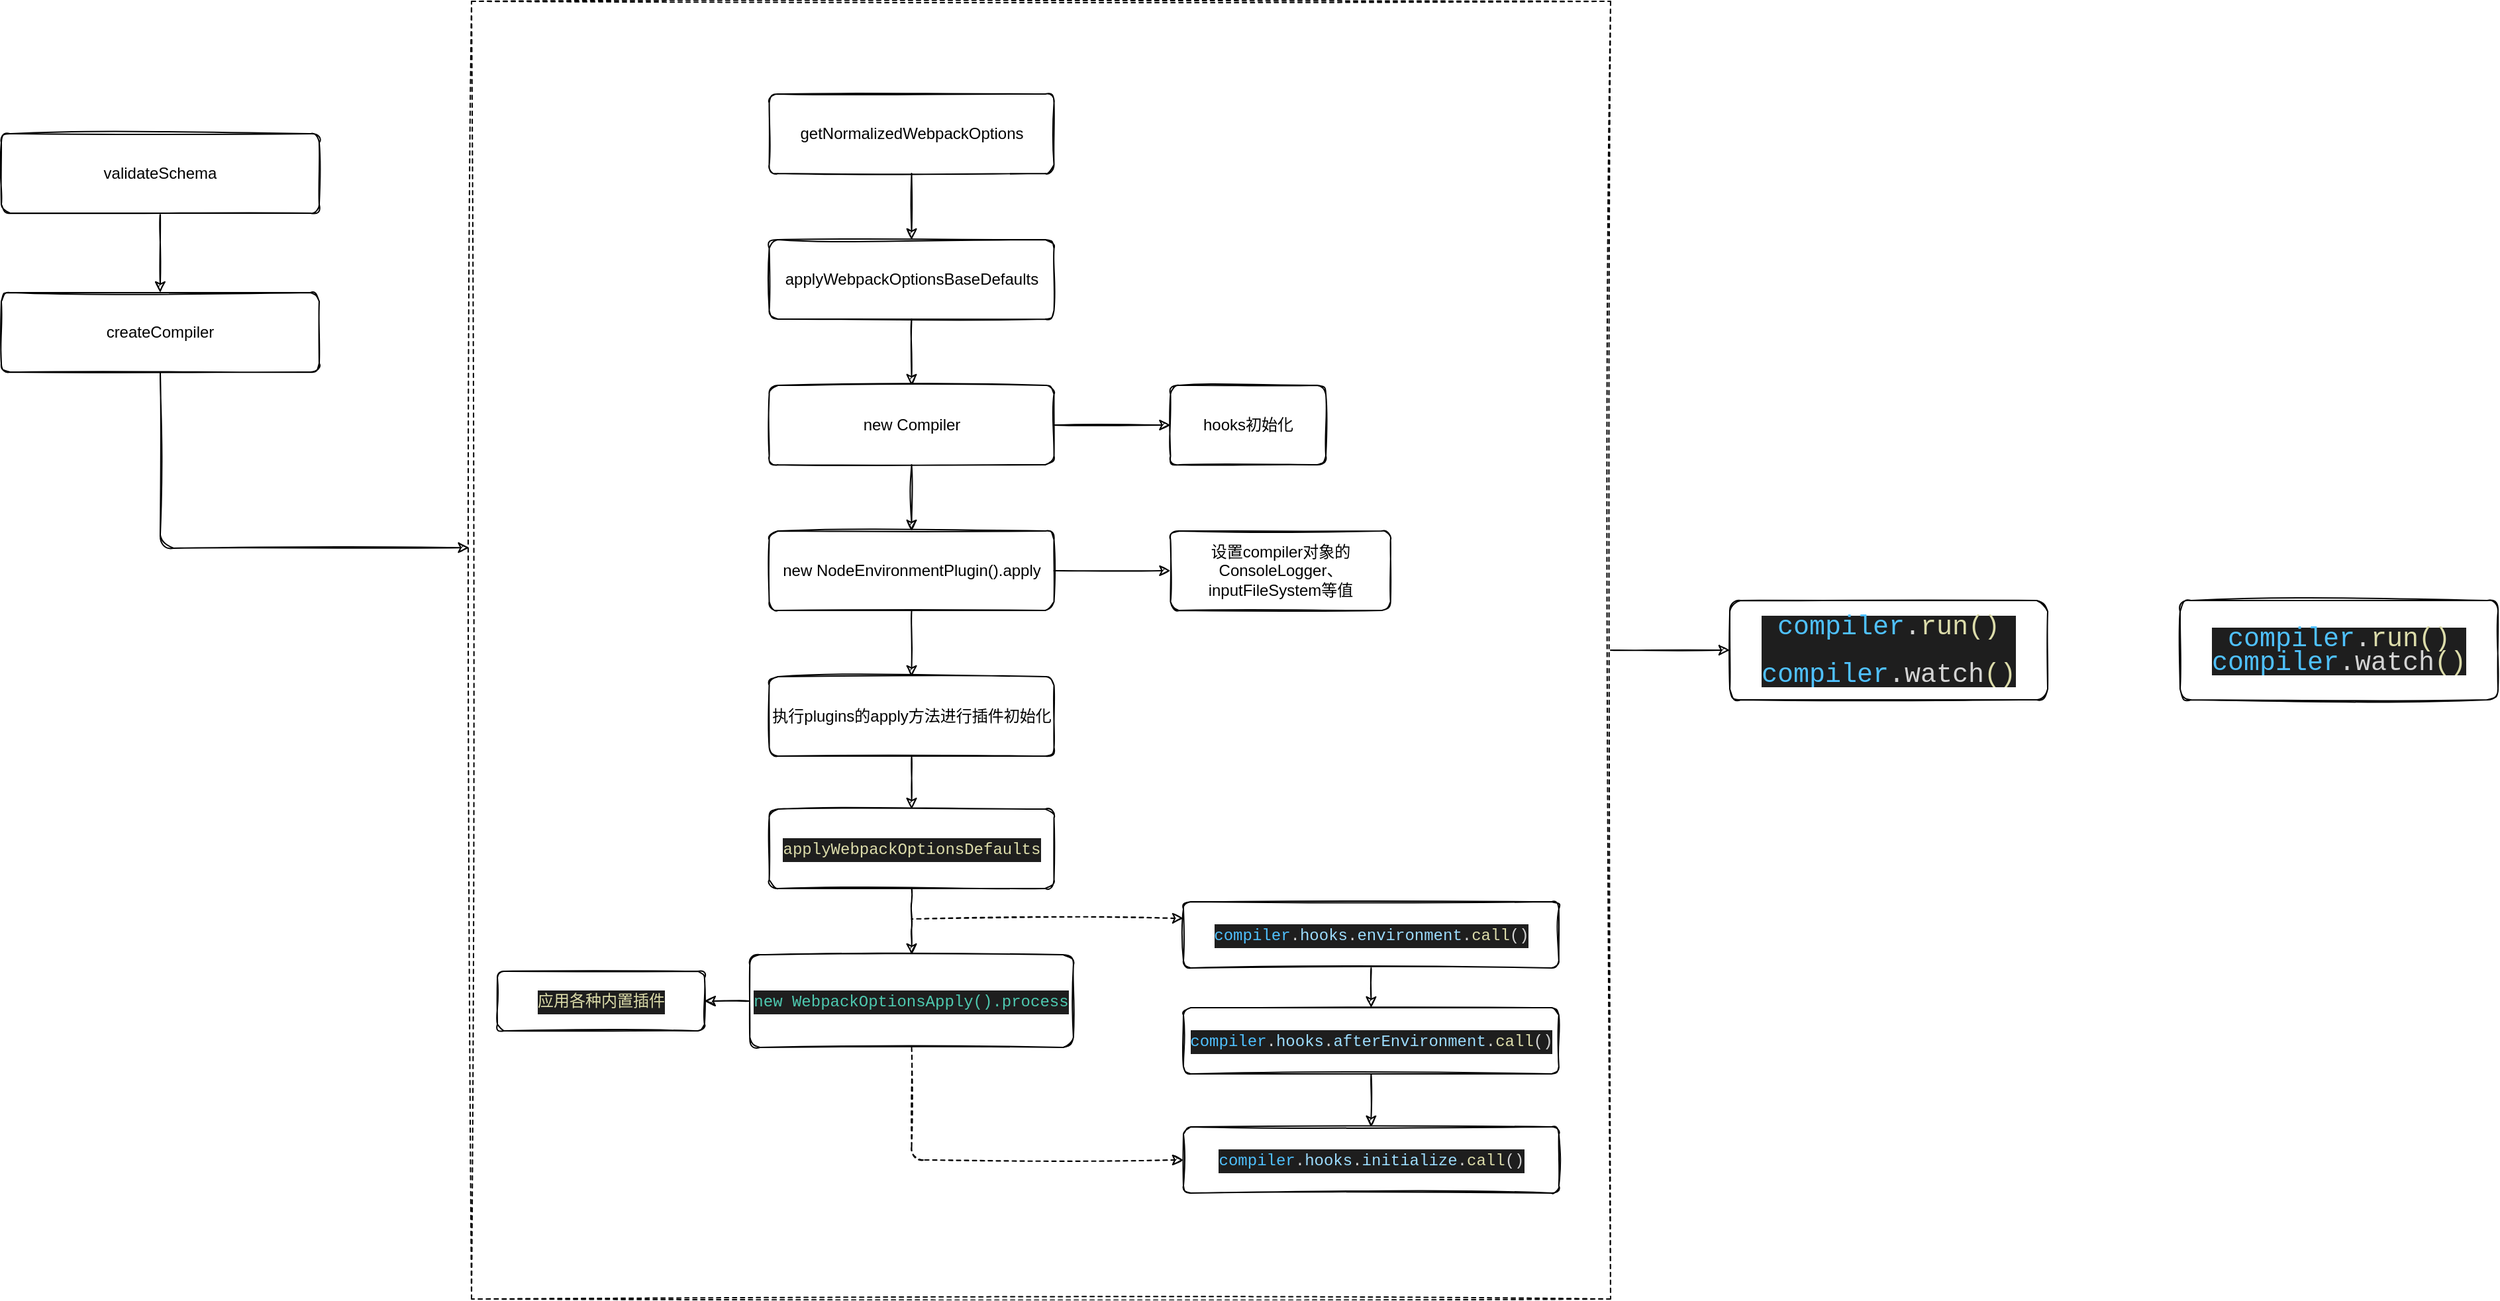 <mxfile>
    <diagram id="lqzyA9suaGtt-qeXpVMr" name="第 1 页">
        <mxGraphModel dx="1480" dy="1133" grid="1" gridSize="10" guides="1" tooltips="1" connect="1" arrows="1" fold="1" page="1" pageScale="1" pageWidth="827" pageHeight="1169" math="0" shadow="0">
            <root>
                <mxCell id="0"/>
                <mxCell id="1" parent="0"/>
                <mxCell id="4" value="" style="edgeStyle=none;html=1;fontFamily=Helvetica;fontSize=12;fontColor=#FFFFFF;sketch=1;" edge="1" parent="1" source="2" target="3">
                    <mxGeometry relative="1" as="geometry"/>
                </mxCell>
                <mxCell id="2" value="validateSchema" style="rounded=1;whiteSpace=wrap;html=1;arcSize=11;sketch=1;" vertex="1" parent="1">
                    <mxGeometry x="95" y="150" width="240" height="60" as="geometry"/>
                </mxCell>
                <mxCell id="40" style="edgeStyle=none;sketch=1;html=1;entryX=-0.002;entryY=0.421;entryDx=0;entryDy=0;entryPerimeter=0;fontFamily=Helvetica;fontSize=12;fontColor=#FFFFFF;startArrow=none;startFill=0;endArrow=classic;endFill=1;" edge="1" parent="1" source="3" target="37">
                    <mxGeometry relative="1" as="geometry">
                        <Array as="points">
                            <mxPoint x="215" y="463"/>
                        </Array>
                    </mxGeometry>
                </mxCell>
                <mxCell id="3" value="createCompiler" style="rounded=1;whiteSpace=wrap;html=1;arcSize=11;sketch=1;" vertex="1" parent="1">
                    <mxGeometry x="95" y="270" width="240" height="60" as="geometry"/>
                </mxCell>
                <mxCell id="39" value="" style="group" vertex="1" connectable="0" parent="1">
                    <mxGeometry x="450" y="50" width="860" height="980" as="geometry"/>
                </mxCell>
                <mxCell id="37" value="" style="rounded=0;whiteSpace=wrap;html=1;labelBackgroundColor=#000000;sketch=1;fontFamily=Helvetica;fontSize=12;fontColor=#FFFFFF;strokeColor=default;fillColor=default;dashed=1;" vertex="1" parent="39">
                    <mxGeometry width="860" height="980" as="geometry"/>
                </mxCell>
                <mxCell id="5" value="getNormalizedWebpackOptions" style="rounded=1;whiteSpace=wrap;html=1;arcSize=11;sketch=1;" vertex="1" parent="39">
                    <mxGeometry x="224.773" y="70" width="215" height="60" as="geometry"/>
                </mxCell>
                <mxCell id="6" value="applyWebpackOptionsBaseDefaults" style="rounded=1;whiteSpace=wrap;html=1;arcSize=11;sketch=1;" vertex="1" parent="39">
                    <mxGeometry x="224.773" y="180" width="215" height="60" as="geometry"/>
                </mxCell>
                <mxCell id="11" value="" style="edgeStyle=none;html=1;fontFamily=Helvetica;fontSize=12;fontColor=#FFFFFF;sketch=1;" edge="1" parent="39" source="5" target="6">
                    <mxGeometry relative="1" as="geometry"/>
                </mxCell>
                <mxCell id="7" value="new Compiler" style="rounded=1;whiteSpace=wrap;html=1;arcSize=11;sketch=1;" vertex="1" parent="39">
                    <mxGeometry x="224.773" y="290" width="215" height="60" as="geometry"/>
                </mxCell>
                <mxCell id="12" value="" style="edgeStyle=none;html=1;fontFamily=Helvetica;fontSize=12;fontColor=#FFFFFF;sketch=1;" edge="1" parent="39" source="6" target="7">
                    <mxGeometry relative="1" as="geometry"/>
                </mxCell>
                <mxCell id="9" value="&lt;span&gt;hooks初始化&lt;/span&gt;" style="whiteSpace=wrap;html=1;rounded=1;arcSize=11;sketch=1;" vertex="1" parent="39">
                    <mxGeometry x="527.727" y="290" width="117.273" height="60" as="geometry"/>
                </mxCell>
                <mxCell id="10" value="" style="edgeStyle=none;html=1;fontFamily=Helvetica;fontSize=12;fontColor=#FFFFFF;sketch=1;" edge="1" parent="39" source="7" target="9">
                    <mxGeometry relative="1" as="geometry"/>
                </mxCell>
                <mxCell id="13" value="new NodeEnvironmentPlugin().apply" style="rounded=1;whiteSpace=wrap;html=1;arcSize=11;sketch=1;" vertex="1" parent="39">
                    <mxGeometry x="224.773" y="400" width="215" height="60" as="geometry"/>
                </mxCell>
                <mxCell id="15" value="" style="edgeStyle=none;html=1;fontFamily=Helvetica;fontSize=12;fontColor=#FFFFFF;sketch=1;" edge="1" parent="39" source="7" target="13">
                    <mxGeometry relative="1" as="geometry"/>
                </mxCell>
                <mxCell id="16" value="设置compiler对象的ConsoleLogger、inputFileSystem等值" style="whiteSpace=wrap;html=1;rounded=1;arcSize=11;sketch=1;" vertex="1" parent="39">
                    <mxGeometry x="527.727" y="400" width="166.136" height="60" as="geometry"/>
                </mxCell>
                <mxCell id="17" value="" style="edgeStyle=none;html=1;fontFamily=Helvetica;fontSize=12;fontColor=#FFFFFF;sketch=1;" edge="1" parent="39" source="13" target="16">
                    <mxGeometry relative="1" as="geometry"/>
                </mxCell>
                <mxCell id="18" value="执行plugins的apply方法进行插件初始化" style="rounded=1;whiteSpace=wrap;html=1;arcSize=11;sketch=1;" vertex="1" parent="39">
                    <mxGeometry x="224.773" y="510" width="215" height="60" as="geometry"/>
                </mxCell>
                <mxCell id="19" value="" style="edgeStyle=none;html=1;fontFamily=Helvetica;fontSize=12;fontColor=#FFFFFF;sketch=1;" edge="1" parent="39" source="13" target="18">
                    <mxGeometry relative="1" as="geometry"/>
                </mxCell>
                <mxCell id="20" value="&lt;div style=&quot;color: rgb(212 , 212 , 212) ; background-color: rgb(30 , 30 , 30) ; font-family: &amp;#34;menlo&amp;#34; , &amp;#34;monaco&amp;#34; , &amp;#34;courier new&amp;#34; , monospace ; line-height: 18px&quot;&gt;&lt;span style=&quot;color: #dcdcaa&quot;&gt;applyWebpackOptionsDefaults&lt;/span&gt;&lt;/div&gt;" style="rounded=1;whiteSpace=wrap;html=1;arcSize=11;sketch=1;" vertex="1" parent="39">
                    <mxGeometry x="224.773" y="610" width="215" height="60" as="geometry"/>
                </mxCell>
                <mxCell id="21" value="" style="edgeStyle=none;html=1;fontFamily=Helvetica;fontSize=12;fontColor=#FFFFFF;sketch=1;" edge="1" parent="39" source="18" target="20">
                    <mxGeometry relative="1" as="geometry"/>
                </mxCell>
                <mxCell id="23" value="&lt;div style=&quot;color: rgb(212 , 212 , 212) ; background-color: rgb(30 , 30 , 30) ; font-family: &amp;#34;menlo&amp;#34; , &amp;#34;monaco&amp;#34; , &amp;#34;courier new&amp;#34; , monospace ; line-height: 18px&quot;&gt;&lt;div style=&quot;font-family: &amp;#34;menlo&amp;#34; , &amp;#34;monaco&amp;#34; , &amp;#34;courier new&amp;#34; , monospace ; line-height: 18px&quot;&gt;&lt;span style=&quot;color: #4ec9b0&quot;&gt;new WebpackOptionsApply().process&lt;/span&gt;&lt;/div&gt;&lt;/div&gt;" style="rounded=1;whiteSpace=wrap;html=1;arcSize=11;sketch=1;" vertex="1" parent="39">
                    <mxGeometry x="210.114" y="720" width="244.318" height="70" as="geometry"/>
                </mxCell>
                <mxCell id="24" value="" style="edgeStyle=none;html=1;fontFamily=Helvetica;fontSize=12;fontColor=#FFFFFF;sketch=1;" edge="1" parent="39" source="20" target="23">
                    <mxGeometry relative="1" as="geometry">
                        <Array as="points">
                            <mxPoint x="332.273" y="690"/>
                        </Array>
                    </mxGeometry>
                </mxCell>
                <mxCell id="30" value="" style="edgeStyle=none;html=1;fontFamily=Helvetica;fontSize=12;fontColor=#FFFFFF;startArrow=classic;startFill=0;endArrow=none;endFill=0;exitX=0;exitY=0.25;exitDx=0;exitDy=0;dashed=1;sketch=1;" edge="1" parent="39" source="25">
                    <mxGeometry relative="1" as="geometry">
                        <mxPoint x="332.273" y="693" as="targetPoint"/>
                        <Array as="points"/>
                    </mxGeometry>
                </mxCell>
                <mxCell id="25" value="&lt;div style=&quot;color: rgb(212 , 212 , 212) ; background-color: rgb(30 , 30 , 30) ; font-family: &amp;#34;menlo&amp;#34; , &amp;#34;monaco&amp;#34; , &amp;#34;courier new&amp;#34; , monospace ; line-height: 18px&quot;&gt;&lt;div style=&quot;font-family: &amp;#34;menlo&amp;#34; , &amp;#34;monaco&amp;#34; , &amp;#34;courier new&amp;#34; , monospace ; line-height: 18px&quot;&gt;&lt;span style=&quot;color: #4fc1ff&quot;&gt;compiler&lt;/span&gt;.&lt;span style=&quot;color: #9cdcfe&quot;&gt;hooks&lt;/span&gt;.&lt;span style=&quot;color: #9cdcfe&quot;&gt;environment&lt;/span&gt;.&lt;span style=&quot;color: #dcdcaa&quot;&gt;call&lt;/span&gt;()&lt;/div&gt;&lt;/div&gt;" style="whiteSpace=wrap;html=1;rounded=1;arcSize=11;sketch=1;" vertex="1" parent="39">
                    <mxGeometry x="537.5" y="680" width="283.409" height="50" as="geometry"/>
                </mxCell>
                <mxCell id="26" value="&lt;div style=&quot;color: rgb(212 , 212 , 212) ; background-color: rgb(30 , 30 , 30) ; font-family: &amp;#34;menlo&amp;#34; , &amp;#34;monaco&amp;#34; , &amp;#34;courier new&amp;#34; , monospace ; line-height: 18px&quot;&gt;&lt;div style=&quot;font-family: &amp;#34;menlo&amp;#34; , &amp;#34;monaco&amp;#34; , &amp;#34;courier new&amp;#34; , monospace ; line-height: 18px&quot;&gt;&lt;span style=&quot;color: #4fc1ff&quot;&gt;compiler&lt;/span&gt;.&lt;span style=&quot;color: #9cdcfe&quot;&gt;hooks&lt;/span&gt;.&lt;span style=&quot;color: #9cdcfe&quot;&gt;afterEnvironment&lt;/span&gt;.&lt;span style=&quot;color: #dcdcaa&quot;&gt;call&lt;/span&gt;()&lt;/div&gt;&lt;/div&gt;" style="whiteSpace=wrap;html=1;rounded=1;arcSize=11;sketch=1;" vertex="1" parent="39">
                    <mxGeometry x="537.5" y="760" width="283.409" height="50" as="geometry"/>
                </mxCell>
                <mxCell id="28" value="" style="edgeStyle=none;html=1;fontFamily=Helvetica;fontSize=12;fontColor=#FFFFFF;sketch=1;" edge="1" parent="39" source="25" target="26">
                    <mxGeometry relative="1" as="geometry"/>
                </mxCell>
                <mxCell id="27" value="&lt;div style=&quot;color: rgb(212 , 212 , 212) ; background-color: rgb(30 , 30 , 30) ; font-family: &amp;#34;menlo&amp;#34; , &amp;#34;monaco&amp;#34; , &amp;#34;courier new&amp;#34; , monospace ; line-height: 18px&quot;&gt;&lt;div style=&quot;font-family: &amp;#34;menlo&amp;#34; , &amp;#34;monaco&amp;#34; , &amp;#34;courier new&amp;#34; , monospace ; line-height: 18px&quot;&gt;&lt;div style=&quot;font-family: &amp;#34;menlo&amp;#34; , &amp;#34;monaco&amp;#34; , &amp;#34;courier new&amp;#34; , monospace ; line-height: 18px&quot;&gt;&lt;span style=&quot;color: #4fc1ff&quot;&gt;compiler&lt;/span&gt;.&lt;span style=&quot;color: #9cdcfe&quot;&gt;hooks&lt;/span&gt;.&lt;span style=&quot;color: #9cdcfe&quot;&gt;initialize&lt;/span&gt;.&lt;span style=&quot;color: #dcdcaa&quot;&gt;call&lt;/span&gt;()&lt;/div&gt;&lt;/div&gt;&lt;/div&gt;" style="whiteSpace=wrap;html=1;rounded=1;arcSize=11;sketch=1;" vertex="1" parent="39">
                    <mxGeometry x="537.5" y="850" width="283.409" height="50" as="geometry"/>
                </mxCell>
                <mxCell id="31" style="edgeStyle=none;html=1;fontFamily=Helvetica;fontSize=12;fontColor=#FFFFFF;startArrow=none;startFill=0;endArrow=classic;endFill=1;entryX=0;entryY=0.5;entryDx=0;entryDy=0;dashed=1;sketch=1;" edge="1" parent="39" source="23" target="27">
                    <mxGeometry relative="1" as="geometry">
                        <mxPoint x="332.273" y="880" as="targetPoint"/>
                        <Array as="points">
                            <mxPoint x="332.273" y="875"/>
                        </Array>
                    </mxGeometry>
                </mxCell>
                <mxCell id="29" value="" style="edgeStyle=none;html=1;fontFamily=Helvetica;fontSize=12;fontColor=#FFFFFF;sketch=1;" edge="1" parent="39" source="26" target="27">
                    <mxGeometry relative="1" as="geometry"/>
                </mxCell>
                <mxCell id="32" value="&lt;div style=&quot;background-color: rgb(30 , 30 , 30) ; font-family: &amp;#34;menlo&amp;#34; , &amp;#34;monaco&amp;#34; , &amp;#34;courier new&amp;#34; , monospace ; line-height: 18px&quot;&gt;&lt;font color=&quot;#dcdcaa&quot;&gt;应用各种内置插件&lt;/font&gt;&lt;/div&gt;" style="rounded=1;whiteSpace=wrap;html=1;arcSize=11;sketch=1;" vertex="1" parent="39">
                    <mxGeometry x="19.545" y="732.5" width="156.364" height="45" as="geometry"/>
                </mxCell>
                <mxCell id="33" value="" style="edgeStyle=none;html=1;fontFamily=Helvetica;fontSize=12;fontColor=#FFFFFF;startArrow=none;startFill=0;endArrow=classic;endFill=1;entryX=1;entryY=0.5;entryDx=0;entryDy=0;sketch=1;" edge="1" parent="39" source="23" target="32">
                    <mxGeometry relative="1" as="geometry">
                        <mxPoint x="141.705" y="755" as="targetPoint"/>
                    </mxGeometry>
                </mxCell>
                <mxCell id="41" value="&lt;div style=&quot;color: rgb(212 , 212 , 212) ; background-color: rgb(30 , 30 , 30) ; font-family: &amp;#34;menlo&amp;#34; , &amp;#34;monaco&amp;#34; , &amp;#34;courier new&amp;#34; , monospace ; line-height: 18px ; font-size: 20px&quot;&gt;&lt;font style=&quot;font-size: 20px&quot;&gt;&lt;span style=&quot;color: rgb(79 , 193 , 255)&quot;&gt;compiler&lt;/span&gt;.&lt;span style=&quot;color: rgb(220 , 220 , 170)&quot;&gt;run()&lt;/span&gt;&lt;/font&gt;&lt;/div&gt;&lt;div style=&quot;color: rgb(212 , 212 , 212) ; background-color: rgb(30 , 30 , 30) ; font-family: &amp;#34;menlo&amp;#34; , &amp;#34;monaco&amp;#34; , &amp;#34;courier new&amp;#34; , monospace ; line-height: 18px ; font-size: 20px&quot;&gt;&lt;font style=&quot;font-size: 20px&quot;&gt;&lt;span style=&quot;color: rgb(220 , 220 , 170)&quot;&gt;&lt;br&gt;&lt;/span&gt;&lt;/font&gt;&lt;/div&gt;&lt;div style=&quot;color: rgb(212 , 212 , 212) ; background-color: rgb(30 , 30 , 30) ; font-family: &amp;#34;menlo&amp;#34; , &amp;#34;monaco&amp;#34; , &amp;#34;courier new&amp;#34; , monospace ; line-height: 18px ; font-size: 20px&quot;&gt;&lt;span style=&quot;color: rgb(79 , 193 , 255)&quot;&gt;compiler&lt;/span&gt;.watch&lt;span style=&quot;color: rgb(220 , 220 , 170)&quot;&gt;()&lt;/span&gt;&lt;span style=&quot;color: #dcdcaa&quot;&gt;&lt;br&gt;&lt;/span&gt;&lt;/div&gt;" style="rounded=1;whiteSpace=wrap;html=1;arcSize=11;sketch=1;" vertex="1" parent="1">
                    <mxGeometry x="1400" y="502.5" width="240" height="75" as="geometry"/>
                </mxCell>
                <mxCell id="42" style="edgeStyle=none;sketch=1;html=1;entryX=0;entryY=0.5;entryDx=0;entryDy=0;fontFamily=Helvetica;fontSize=12;fontColor=#FFFFFF;startArrow=none;startFill=0;endArrow=classic;endFill=1;" edge="1" parent="1" source="37" target="41">
                    <mxGeometry relative="1" as="geometry"/>
                </mxCell>
                <mxCell id="43" value="&lt;div style=&quot;color: rgb(212 , 212 , 212) ; background-color: rgb(30 , 30 , 30) ; font-family: &amp;#34;menlo&amp;#34; , &amp;#34;monaco&amp;#34; , &amp;#34;courier new&amp;#34; , monospace ; line-height: 18px ; font-size: 20px&quot;&gt;&lt;font style=&quot;font-size: 20px&quot;&gt;&lt;span style=&quot;color: rgb(79 , 193 , 255)&quot;&gt;compiler&lt;/span&gt;.&lt;span style=&quot;color: rgb(220 , 220 , 170)&quot;&gt;run()&lt;/span&gt;&lt;/font&gt;&lt;/div&gt;&lt;div style=&quot;color: rgb(212 , 212 , 212) ; background-color: rgb(30 , 30 , 30) ; font-family: &amp;#34;menlo&amp;#34; , &amp;#34;monaco&amp;#34; , &amp;#34;courier new&amp;#34; , monospace ; line-height: 18px ; font-size: 20px&quot;&gt;&lt;span style=&quot;color: rgb(79 , 193 , 255)&quot;&gt;compiler&lt;/span&gt;.watch&lt;span style=&quot;color: rgb(220 , 220 , 170)&quot;&gt;()&lt;/span&gt;&lt;span style=&quot;color: #dcdcaa&quot;&gt;&lt;br&gt;&lt;/span&gt;&lt;/div&gt;" style="rounded=1;whiteSpace=wrap;html=1;arcSize=11;sketch=1;" vertex="1" parent="1">
                    <mxGeometry x="1740" y="502.5" width="240" height="75" as="geometry"/>
                </mxCell>
            </root>
        </mxGraphModel>
    </diagram>
</mxfile>